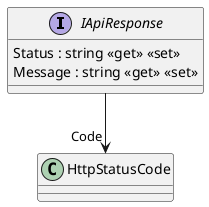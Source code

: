 @startuml
interface IApiResponse {
    Status : string <<get>> <<set>>
    Message : string <<get>> <<set>>
}
IApiResponse --> "Code" HttpStatusCode
@enduml
